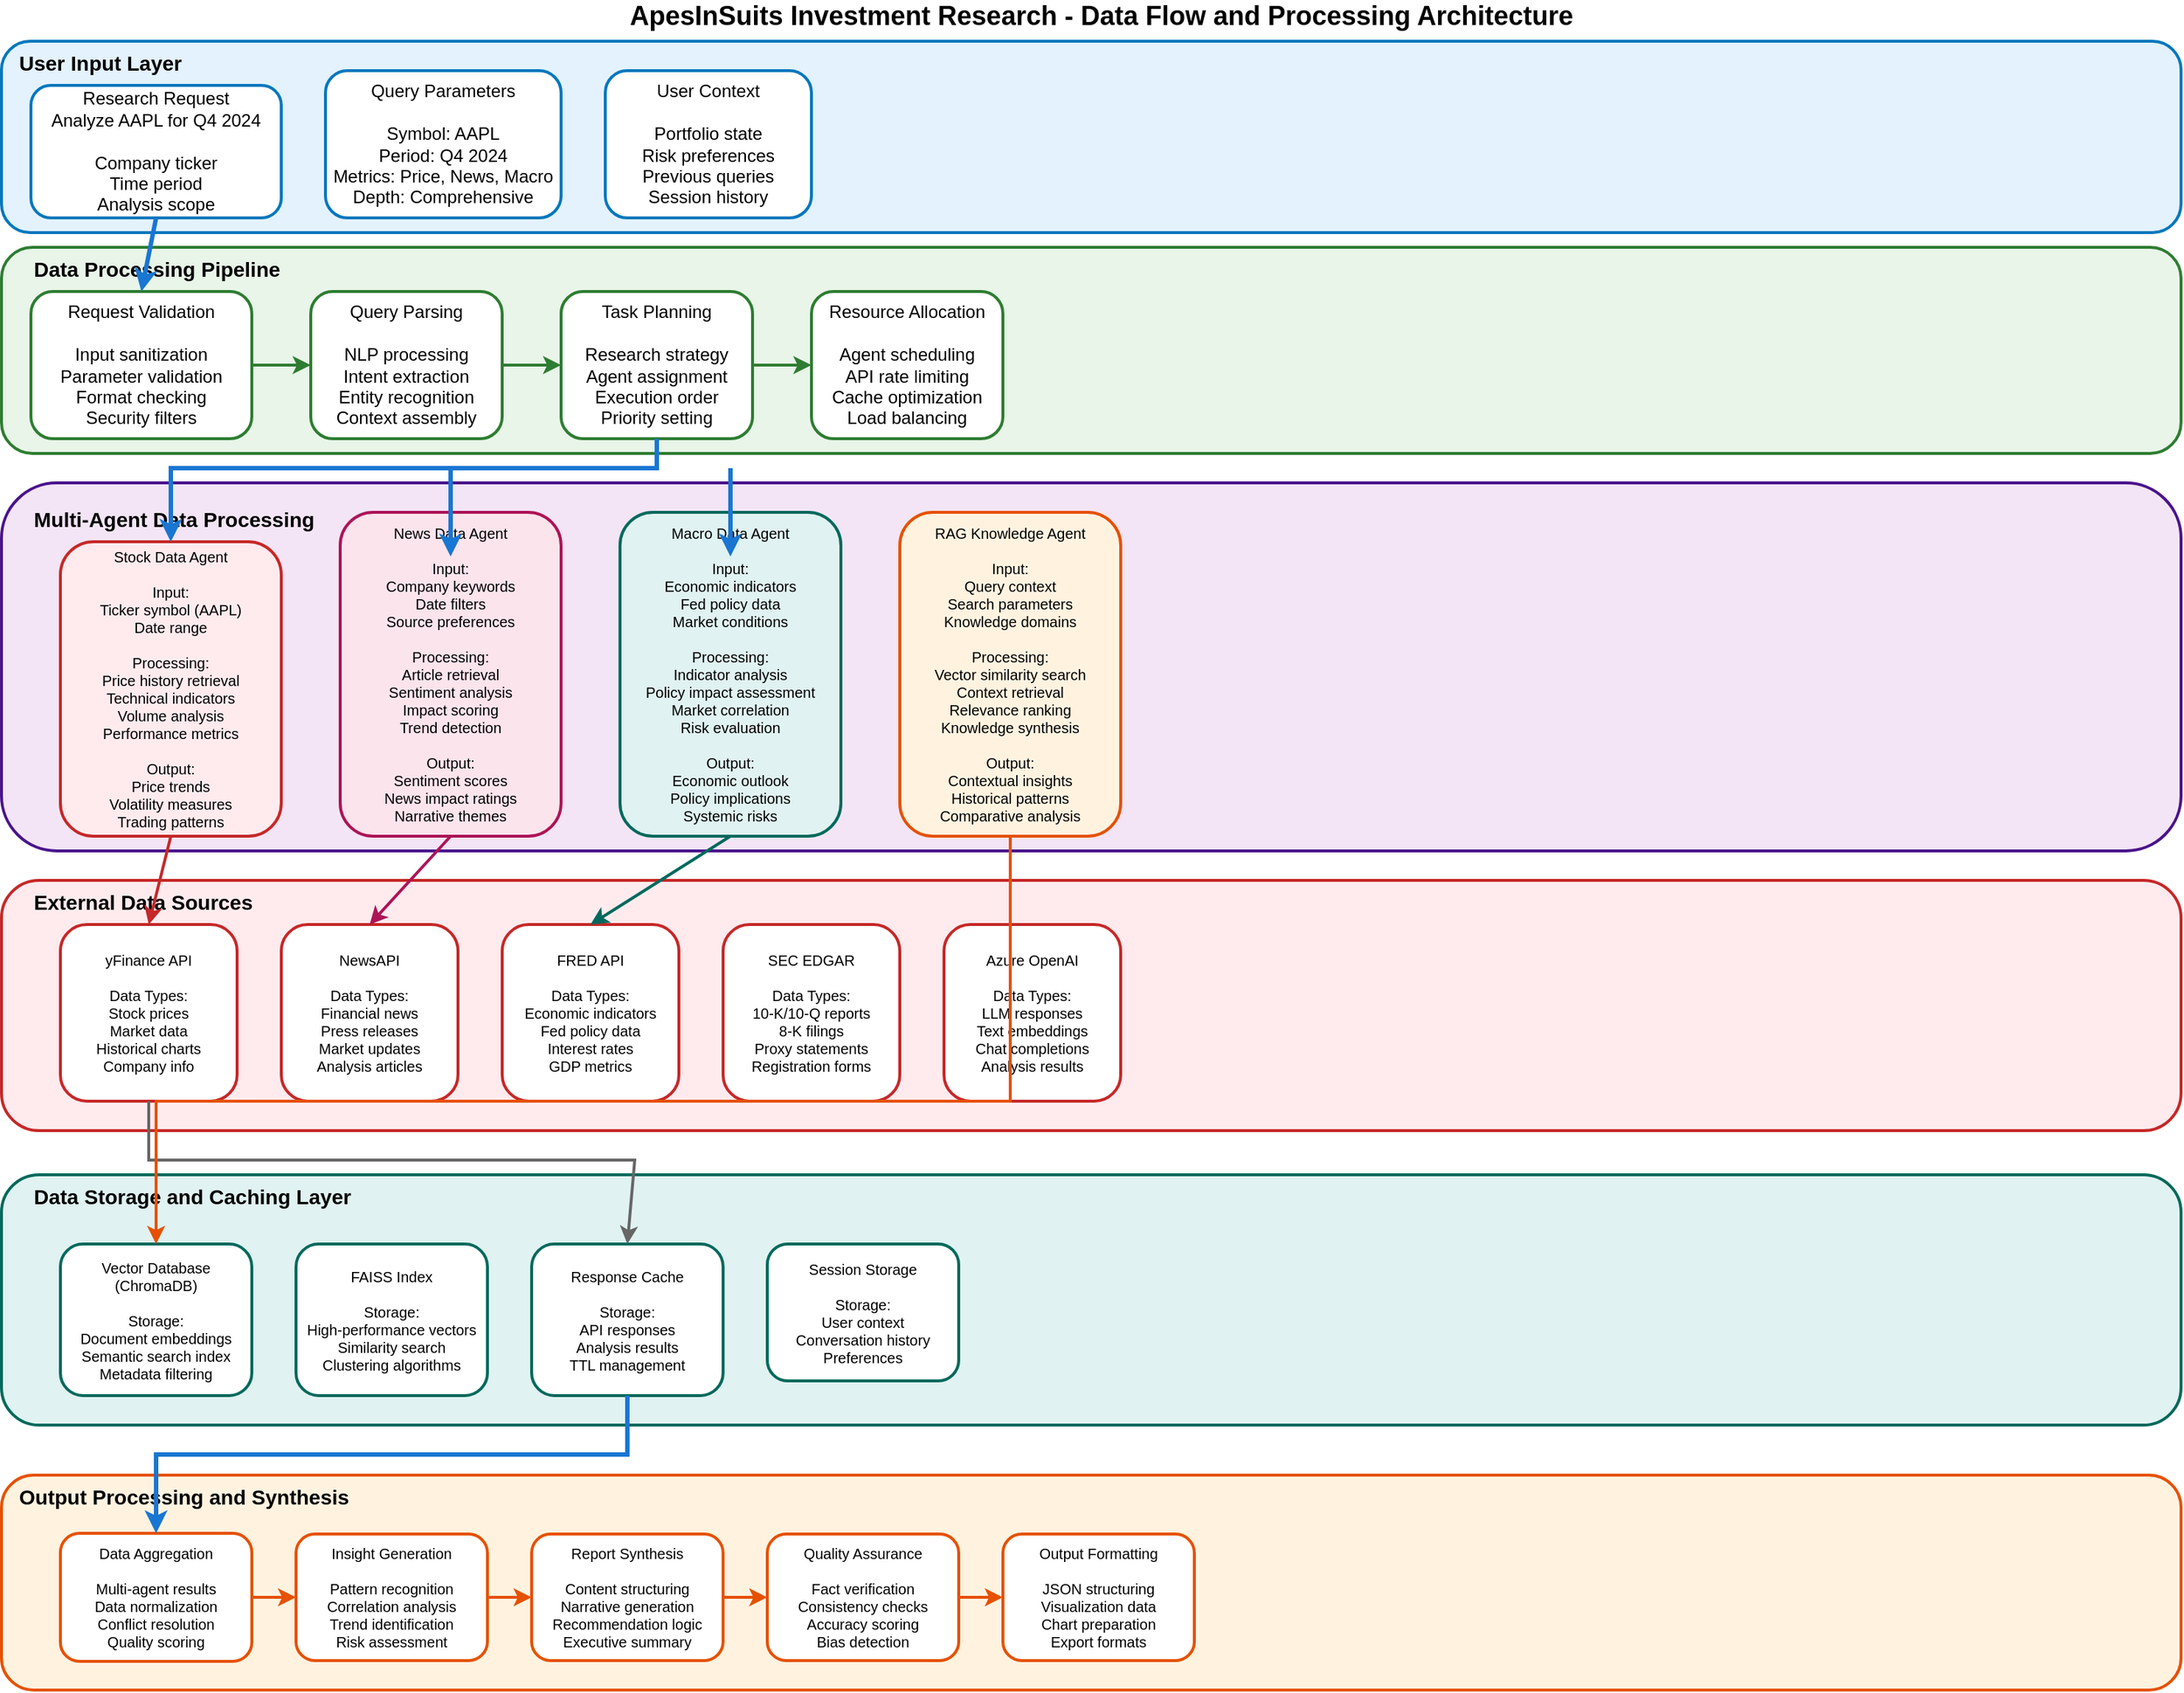 <mxfile>
    <diagram name="Data Flow Architecture" id="data-flow-diagram">
        <mxGraphModel dx="2070" dy="742" grid="1" gridSize="10" guides="1" tooltips="1" connect="1" arrows="1" fold="1" page="1" pageScale="1" pageWidth="1654" pageHeight="1169" math="0" shadow="0">
            <root>
                <mxCell id="0"/>
                <mxCell id="1" parent="0"/>
                <mxCell id="title" value="ApesInSuits Investment Research - Data Flow and Processing Architecture" style="text;html=1;strokeColor=none;fillColor=none;align=center;verticalAlign=middle;whiteSpace=wrap;rounded=0;fontSize=18;fontStyle=1" parent="1" vertex="1">
                    <mxGeometry x="327" y="18" width="1000" height="10" as="geometry"/>
                </mxCell>
                <mxCell id="input-container" value="" style="rounded=1;whiteSpace=wrap;html=1;fillColor=#E3F2FD;strokeColor=#0277BD;strokeWidth=2;" parent="1" vertex="1">
                    <mxGeometry x="80" y="40" width="1480" height="130" as="geometry"/>
                </mxCell>
                <mxCell id="input-title" value="User Input Layer" style="text;html=1;strokeColor=none;fillColor=none;align=left;verticalAlign=top;whiteSpace=wrap;rounded=0;fontSize=14;fontStyle=1" parent="1" vertex="1">
                    <mxGeometry x="90" y="40" width="140" height="20" as="geometry"/>
                </mxCell>
                <mxCell id="user-request" value="Research Request&#xa;Analyze AAPL for Q4 2024&#xa;&#xa;Company ticker&#xa;Time period&#xa;Analysis scope" style="rounded=1;whiteSpace=wrap;html=1;fillColor=#FFFFFF;strokeColor=#0277BD;strokeWidth=2;" parent="1" vertex="1">
                    <mxGeometry x="100" y="70" width="170" height="90" as="geometry"/>
                </mxCell>
                <mxCell id="query-params" value="Query Parameters&#xa;&#xa;Symbol: AAPL&#xa;Period: Q4 2024&#xa;Metrics: Price, News, Macro&#xa;Depth: Comprehensive" style="rounded=1;whiteSpace=wrap;html=1;fillColor=#FFFFFF;strokeColor=#0277BD;strokeWidth=2;" parent="1" vertex="1">
                    <mxGeometry x="300" y="60" width="160" height="100" as="geometry"/>
                </mxCell>
                <mxCell id="user-context" value="User Context&#xa;&#xa;Portfolio state&#xa;Risk preferences&#xa;Previous queries&#xa;Session history" style="rounded=1;whiteSpace=wrap;html=1;fillColor=#FFFFFF;strokeColor=#0277BD;strokeWidth=2;" parent="1" vertex="1">
                    <mxGeometry x="490" y="60" width="140" height="100" as="geometry"/>
                </mxCell>
                <mxCell id="pipeline-container" value="" style="rounded=1;whiteSpace=wrap;html=1;fillColor=#E8F5E8;strokeColor=#2E7D32;strokeWidth=2;" parent="1" vertex="1">
                    <mxGeometry x="80" y="180" width="1480" height="140" as="geometry"/>
                </mxCell>
                <mxCell id="pipeline-title" value="Data Processing Pipeline" style="text;html=1;strokeColor=none;fillColor=none;align=left;verticalAlign=top;whiteSpace=wrap;rounded=0;fontSize=14;fontStyle=1" parent="1" vertex="1">
                    <mxGeometry x="100" y="180" width="180" height="20" as="geometry"/>
                </mxCell>
                <mxCell id="request-validation" value="Request Validation&#xa;&#xa;Input sanitization&#xa;Parameter validation&#xa;Format checking&#xa;Security filters" style="rounded=1;whiteSpace=wrap;html=1;fillColor=#FFFFFF;strokeColor=#2E7D32;strokeWidth=2;" parent="1" vertex="1">
                    <mxGeometry x="100" y="210" width="150" height="100" as="geometry"/>
                </mxCell>
                <mxCell id="query-parsing" value="Query Parsing&#xa;&#xa;NLP processing&#xa;Intent extraction&#xa;Entity recognition&#xa;Context assembly" style="rounded=1;whiteSpace=wrap;html=1;fillColor=#FFFFFF;strokeColor=#2E7D32;strokeWidth=2;" parent="1" vertex="1">
                    <mxGeometry x="290" y="210" width="130" height="100" as="geometry"/>
                </mxCell>
                <mxCell id="task-planning" value="Task Planning&#xa;&#xa;Research strategy&#xa;Agent assignment&#xa;Execution order&#xa;Priority setting" style="rounded=1;whiteSpace=wrap;html=1;fillColor=#FFFFFF;strokeColor=#2E7D32;strokeWidth=2;" parent="1" vertex="1">
                    <mxGeometry x="460" y="210" width="130" height="100" as="geometry"/>
                </mxCell>
                <mxCell id="resource-allocation" value="Resource Allocation&#xa;&#xa;Agent scheduling&#xa;API rate limiting&#xa;Cache optimization&#xa;Load balancing" style="rounded=1;whiteSpace=wrap;html=1;fillColor=#FFFFFF;strokeColor=#2E7D32;strokeWidth=2;" parent="1" vertex="1">
                    <mxGeometry x="630" y="210" width="130" height="100" as="geometry"/>
                </mxCell>
                <mxCell id="agents-container" value="" style="rounded=1;whiteSpace=wrap;html=1;fillColor=#F3E5F5;strokeColor=#4A148C;strokeWidth=2;" parent="1" vertex="1">
                    <mxGeometry x="80" y="340" width="1480" height="250" as="geometry"/>
                </mxCell>
                <mxCell id="agents-title" value="Multi-Agent Data Processing" style="text;html=1;strokeColor=none;fillColor=none;align=left;verticalAlign=top;whiteSpace=wrap;rounded=0;fontSize=14;fontStyle=1" parent="1" vertex="1">
                    <mxGeometry x="100" y="350" width="200" height="20" as="geometry"/>
                </mxCell>
                <mxCell id="stock-processing" value="Stock Data Agent&#xa;&#xa;Input:&#xa;Ticker symbol (AAPL)&#xa;Date range&#xa;&#xa;Processing:&#xa;Price history retrieval&#xa;Technical indicators&#xa;Volume analysis&#xa;Performance metrics&#xa;&#xa;Output:&#xa;Price trends&#xa;Volatility measures&#xa;Trading patterns" style="rounded=1;whiteSpace=wrap;html=1;fillColor=#FFEBEE;strokeColor=#C62828;strokeWidth=2;fontSize=10;" parent="1" vertex="1">
                    <mxGeometry x="120" y="380" width="150" height="200" as="geometry"/>
                </mxCell>
                <mxCell id="news-processing" value="News Data Agent&#xa;&#xa;Input:&#xa;Company keywords&#xa;Date filters&#xa;Source preferences&#xa;&#xa;Processing:&#xa;Article retrieval&#xa;Sentiment analysis&#xa;Impact scoring&#xa;Trend detection&#xa;&#xa;Output:&#xa;Sentiment scores&#xa;News impact ratings&#xa;Narrative themes" style="rounded=1;whiteSpace=wrap;html=1;fillColor=#FCE4EC;strokeColor=#AD1457;strokeWidth=2;fontSize=10;" parent="1" vertex="1">
                    <mxGeometry x="310" y="360" width="150" height="220" as="geometry"/>
                </mxCell>
                <mxCell id="macro-processing" value="Macro Data Agent&#xa;&#xa;Input:&#xa;Economic indicators&#xa;Fed policy data&#xa;Market conditions&#xa;&#xa;Processing:&#xa;Indicator analysis&#xa;Policy impact assessment&#xa;Market correlation&#xa;Risk evaluation&#xa;&#xa;Output:&#xa;Economic outlook&#xa;Policy implications&#xa;Systemic risks" style="rounded=1;whiteSpace=wrap;html=1;fillColor=#E0F2F1;strokeColor=#00695C;strokeWidth=2;fontSize=10;" parent="1" vertex="1">
                    <mxGeometry x="500" y="360" width="150" height="220" as="geometry"/>
                </mxCell>
                <mxCell id="rag-processing" value="RAG Knowledge Agent&#xa;&#xa;Input:&#xa;Query context&#xa;Search parameters&#xa;Knowledge domains&#xa;&#xa;Processing:&#xa;Vector similarity search&#xa;Context retrieval&#xa;Relevance ranking&#xa;Knowledge synthesis&#xa;&#xa;Output:&#xa;Contextual insights&#xa;Historical patterns&#xa;Comparative analysis" style="rounded=1;whiteSpace=wrap;html=1;fillColor=#FFF3E0;strokeColor=#E65100;strokeWidth=2;fontSize=10;" parent="1" vertex="1">
                    <mxGeometry x="690" y="360" width="150" height="220" as="geometry"/>
                </mxCell>
                <mxCell id="sources-container" value="" style="rounded=1;whiteSpace=wrap;html=1;fillColor=#FFEBEE;strokeColor=#C62828;strokeWidth=2;" parent="1" vertex="1">
                    <mxGeometry x="80" y="610" width="1480" height="170" as="geometry"/>
                </mxCell>
                <mxCell id="sources-title" value="External Data Sources" style="text;html=1;strokeColor=none;fillColor=none;align=left;verticalAlign=top;whiteSpace=wrap;rounded=0;fontSize=14;fontStyle=1" parent="1" vertex="1">
                    <mxGeometry x="100" y="610" width="160" height="20" as="geometry"/>
                </mxCell>
                <mxCell id="yfinance-api" value="yFinance API&#xa;&#xa;Data Types:&#xa;Stock prices&#xa;Market data&#xa;Historical charts&#xa;Company info" style="rounded=1;whiteSpace=wrap;html=1;fillColor=#FFFFFF;strokeColor=#C62828;strokeWidth=2;fontSize=10;" parent="1" vertex="1">
                    <mxGeometry x="120" y="640" width="120" height="120" as="geometry"/>
                </mxCell>
                <mxCell id="newsapi" value="NewsAPI&#xa;&#xa;Data Types:&#xa;Financial news&#xa;Press releases&#xa;Market updates&#xa;Analysis articles" style="rounded=1;whiteSpace=wrap;html=1;fillColor=#FFFFFF;strokeColor=#C62828;strokeWidth=2;fontSize=10;" parent="1" vertex="1">
                    <mxGeometry x="270" y="640" width="120" height="120" as="geometry"/>
                </mxCell>
                <mxCell id="fred-api" value="FRED API&#xa;&#xa;Data Types:&#xa;Economic indicators&#xa;Fed policy data&#xa;Interest rates&#xa;GDP metrics" style="rounded=1;whiteSpace=wrap;html=1;fillColor=#FFFFFF;strokeColor=#C62828;strokeWidth=2;fontSize=10;" parent="1" vertex="1">
                    <mxGeometry x="420" y="640" width="120" height="120" as="geometry"/>
                </mxCell>
                <mxCell id="sec-edgar" value="SEC EDGAR&#xa;&#xa;Data Types:&#xa;10-K/10-Q reports&#xa;8-K filings&#xa;Proxy statements&#xa;Registration forms" style="rounded=1;whiteSpace=wrap;html=1;fillColor=#FFFFFF;strokeColor=#C62828;strokeWidth=2;fontSize=10;" parent="1" vertex="1">
                    <mxGeometry x="570" y="640" width="120" height="120" as="geometry"/>
                </mxCell>
                <mxCell id="azure-openai" value="Azure OpenAI&#xa;&#xa;Data Types:&#xa;LLM responses&#xa;Text embeddings&#xa;Chat completions&#xa;Analysis results" style="rounded=1;whiteSpace=wrap;html=1;fillColor=#FFFFFF;strokeColor=#C62828;strokeWidth=2;fontSize=10;" parent="1" vertex="1">
                    <mxGeometry x="720" y="640" width="120" height="120" as="geometry"/>
                </mxCell>
                <mxCell id="storage-container" value="" style="rounded=1;whiteSpace=wrap;html=1;fillColor=#E0F2F1;strokeColor=#00695C;strokeWidth=2;" parent="1" vertex="1">
                    <mxGeometry x="80" y="810" width="1480" height="170" as="geometry"/>
                </mxCell>
                <mxCell id="storage-title" value="Data Storage and Caching Layer" style="text;html=1;strokeColor=none;fillColor=none;align=left;verticalAlign=top;whiteSpace=wrap;rounded=0;fontSize=14;fontStyle=1" parent="1" vertex="1">
                    <mxGeometry x="100" y="810" width="290" height="20" as="geometry"/>
                </mxCell>
                <mxCell id="vector-db" value="Vector Database&#xa;(ChromaDB)&#xa;&#xa;Storage:&#xa;Document embeddings&#xa;Semantic search index&#xa;Metadata filtering" style="rounded=1;whiteSpace=wrap;html=1;fillColor=#FFFFFF;strokeColor=#00695C;strokeWidth=2;fontSize=10;" parent="1" vertex="1">
                    <mxGeometry x="120" y="857" width="130" height="103" as="geometry"/>
                </mxCell>
                <mxCell id="faiss-index" value="FAISS Index&#xa;&#xa;Storage:&#xa;High-performance vectors&#xa;Similarity search&#xa;Clustering algorithms" style="rounded=1;whiteSpace=wrap;html=1;fillColor=#FFFFFF;strokeColor=#00695C;strokeWidth=2;fontSize=10;" parent="1" vertex="1">
                    <mxGeometry x="280" y="857" width="130" height="103" as="geometry"/>
                </mxCell>
                <mxCell id="response-cache" value="Response Cache&#xa;&#xa;Storage:&#xa;API responses&#xa;Analysis results&#xa;TTL management" style="rounded=1;whiteSpace=wrap;html=1;fillColor=#FFFFFF;strokeColor=#00695C;strokeWidth=2;fontSize=10;" parent="1" vertex="1">
                    <mxGeometry x="440" y="857" width="130" height="103" as="geometry"/>
                </mxCell>
                <mxCell id="session-storage" value="Session Storage&#xa;&#xa;Storage:&#xa;User context&#xa;Conversation history&#xa;Preferences" style="rounded=1;whiteSpace=wrap;html=1;fillColor=#FFFFFF;strokeColor=#00695C;strokeWidth=2;fontSize=10;" parent="1" vertex="1">
                    <mxGeometry x="600" y="857" width="130" height="93" as="geometry"/>
                </mxCell>
                <mxCell id="output-container" value="" style="rounded=1;whiteSpace=wrap;html=1;fillColor=#FFF3E0;strokeColor=#E65100;strokeWidth=2;" parent="1" vertex="1">
                    <mxGeometry x="80" y="1014" width="1480" height="146" as="geometry"/>
                </mxCell>
                <mxCell id="output-title" value="Output Processing and Synthesis" style="text;html=1;strokeColor=none;fillColor=none;align=left;verticalAlign=top;whiteSpace=wrap;rounded=0;fontSize=14;fontStyle=1" parent="1" vertex="1">
                    <mxGeometry x="90" y="1014" width="340" height="20" as="geometry"/>
                </mxCell>
                <mxCell id="data-aggregation" value="Data Aggregation&#xa;&#xa;Multi-agent results&#xa;Data normalization&#xa;Conflict resolution&#xa;Quality scoring" style="rounded=1;whiteSpace=wrap;html=1;fillColor=#FFFFFF;strokeColor=#E65100;strokeWidth=2;fontSize=10;" parent="1" vertex="1">
                    <mxGeometry x="120" y="1053.5" width="130" height="87" as="geometry"/>
                </mxCell>
                <mxCell id="insight-generation" value="Insight Generation&#xa;&#xa;Pattern recognition&#xa;Correlation analysis&#xa;Trend identification&#xa;Risk assessment" style="rounded=1;whiteSpace=wrap;html=1;fillColor=#FFFFFF;strokeColor=#E65100;strokeWidth=2;fontSize=10;" parent="1" vertex="1">
                    <mxGeometry x="280" y="1054" width="130" height="86" as="geometry"/>
                </mxCell>
                <mxCell id="report-synthesis" value="Report Synthesis&#xa;&#xa;Content structuring&#xa;Narrative generation&#xa;Recommendation logic&#xa;Executive summary" style="rounded=1;whiteSpace=wrap;html=1;fillColor=#FFFFFF;strokeColor=#E65100;strokeWidth=2;fontSize=10;" parent="1" vertex="1">
                    <mxGeometry x="440" y="1054" width="130" height="86" as="geometry"/>
                </mxCell>
                <mxCell id="quality-assurance" value="Quality Assurance&#xa;&#xa;Fact verification&#xa;Consistency checks&#xa;Accuracy scoring&#xa;Bias detection" style="rounded=1;whiteSpace=wrap;html=1;fillColor=#FFFFFF;strokeColor=#E65100;strokeWidth=2;fontSize=10;" parent="1" vertex="1">
                    <mxGeometry x="600" y="1054" width="130" height="86" as="geometry"/>
                </mxCell>
                <mxCell id="output-formatting" value="Output Formatting&#xa;&#xa;JSON structuring&#xa;Visualization data&#xa;Chart preparation&#xa;Export formats" style="rounded=1;whiteSpace=wrap;html=1;fillColor=#FFFFFF;strokeColor=#E65100;strokeWidth=2;fontSize=10;" parent="1" vertex="1">
                    <mxGeometry x="760" y="1054" width="130" height="86" as="geometry"/>
                </mxCell>
                <mxCell id="flow1" value="" style="endArrow=classic;html=1;rounded=0;exitX=0.5;exitY=1;entryX=0.5;entryY=0;strokeColor=#1976D2;strokeWidth=3;" parent="1" source="user-request" target="request-validation" edge="1">
                    <mxGeometry width="50" height="50" relative="1" as="geometry">
                        <mxPoint x="190" y="190" as="sourcePoint"/>
                        <mxPoint x="185" y="230" as="targetPoint"/>
                    </mxGeometry>
                </mxCell>
                <mxCell id="flow2" value="" style="endArrow=classic;html=1;rounded=0;exitX=1;exitY=0.5;entryX=0;entryY=0.5;strokeColor=#2E7D32;strokeWidth=2;" parent="1" source="request-validation" target="query-parsing" edge="1">
                    <mxGeometry width="50" height="50" relative="1" as="geometry">
                        <mxPoint x="250" y="270" as="sourcePoint"/>
                        <mxPoint x="290" y="270" as="targetPoint"/>
                    </mxGeometry>
                </mxCell>
                <mxCell id="flow3" value="" style="endArrow=classic;html=1;rounded=0;exitX=1;exitY=0.5;entryX=0;entryY=0.5;strokeColor=#2E7D32;strokeWidth=2;" parent="1" source="query-parsing" target="task-planning" edge="1">
                    <mxGeometry width="50" height="50" relative="1" as="geometry">
                        <mxPoint x="420" y="270" as="sourcePoint"/>
                        <mxPoint x="460" y="270" as="targetPoint"/>
                    </mxGeometry>
                </mxCell>
                <mxCell id="flow4" value="" style="endArrow=classic;html=1;rounded=0;exitX=1;exitY=0.5;entryX=0;entryY=0.5;strokeColor=#2E7D32;strokeWidth=2;" parent="1" source="task-planning" target="resource-allocation" edge="1">
                    <mxGeometry width="50" height="50" relative="1" as="geometry">
                        <mxPoint x="590" y="270" as="sourcePoint"/>
                        <mxPoint x="630" y="270" as="targetPoint"/>
                    </mxGeometry>
                </mxCell>
                <mxCell id="flow5" value="" style="endArrow=classic;html=1;rounded=0;exitX=0.5;exitY=1;entryX=0.5;entryY=0;strokeColor=#1976D2;strokeWidth=3;" parent="1" source="task-planning" target="stock-processing" edge="1">
                    <mxGeometry width="50" height="50" relative="1" as="geometry">
                        <mxPoint x="525" y="310" as="sourcePoint"/>
                        <mxPoint x="195" y="390" as="targetPoint"/>
                        <Array as="points">
                            <mxPoint x="525" y="330"/>
                            <mxPoint x="195" y="330"/>
                        </Array>
                    </mxGeometry>
                </mxCell>
                <mxCell id="flow6" value="" style="endArrow=classic;html=1;rounded=0;strokeColor=#1976D2;strokeWidth=3;" parent="1" edge="1">
                    <mxGeometry width="50" height="50" relative="1" as="geometry">
                        <mxPoint x="385" y="330" as="sourcePoint"/>
                        <mxPoint x="385" y="390" as="targetPoint"/>
                    </mxGeometry>
                </mxCell>
                <mxCell id="flow7" value="" style="endArrow=classic;html=1;rounded=0;strokeColor=#1976D2;strokeWidth=3;" parent="1" edge="1">
                    <mxGeometry width="50" height="50" relative="1" as="geometry">
                        <mxPoint x="575" y="330" as="sourcePoint"/>
                        <mxPoint x="575" y="390" as="targetPoint"/>
                    </mxGeometry>
                </mxCell>
                <mxCell id="flow8" value="" style="endArrow=classic;html=1;rounded=0;exitX=0.5;exitY=1;entryX=0.5;entryY=0;strokeColor=#C62828;strokeWidth=2;" parent="1" source="stock-processing" target="yfinance-api" edge="1">
                    <mxGeometry width="50" height="50" relative="1" as="geometry">
                        <mxPoint x="195" y="550" as="sourcePoint"/>
                        <mxPoint x="180" y="630" as="targetPoint"/>
                    </mxGeometry>
                </mxCell>
                <mxCell id="flow9" value="" style="endArrow=classic;html=1;rounded=0;exitX=0.5;exitY=1;entryX=0.5;entryY=0;strokeColor=#AD1457;strokeWidth=2;" parent="1" source="news-processing" target="newsapi" edge="1">
                    <mxGeometry width="50" height="50" relative="1" as="geometry">
                        <mxPoint x="385" y="550" as="sourcePoint"/>
                        <mxPoint x="330" y="630" as="targetPoint"/>
                    </mxGeometry>
                </mxCell>
                <mxCell id="flow10" value="" style="endArrow=classic;html=1;rounded=0;exitX=0.5;exitY=1;entryX=0.5;entryY=0;strokeColor=#00695C;strokeWidth=2;" parent="1" source="macro-processing" target="fred-api" edge="1">
                    <mxGeometry width="50" height="50" relative="1" as="geometry">
                        <mxPoint x="575" y="550" as="sourcePoint"/>
                        <mxPoint x="480" y="630" as="targetPoint"/>
                    </mxGeometry>
                </mxCell>
                <mxCell id="flow11" value="" style="endArrow=classic;html=1;rounded=0;exitX=0.5;exitY=1;entryX=0.5;entryY=0;strokeColor=#666666;strokeWidth=2;" parent="1" source="yfinance-api" target="response-cache" edge="1">
                    <mxGeometry width="50" height="50" relative="1" as="geometry">
                        <mxPoint x="180" y="710" as="sourcePoint"/>
                        <mxPoint x="505" y="790" as="targetPoint"/>
                        <Array as="points">
                            <mxPoint x="180" y="780"/>
                            <mxPoint x="180" y="800"/>
                            <mxPoint x="260" y="800"/>
                            <mxPoint x="510" y="800"/>
                        </Array>
                    </mxGeometry>
                </mxCell>
                <mxCell id="flow13" value="" style="endArrow=classic;html=1;rounded=0;exitX=0.5;exitY=1;entryX=0.5;entryY=0;strokeColor=#E65100;strokeWidth=2;" parent="1" source="rag-processing" target="vector-db" edge="1">
                    <mxGeometry width="50" height="50" relative="1" as="geometry">
                        <mxPoint x="765" y="550" as="sourcePoint"/>
                        <mxPoint x="185" y="790" as="targetPoint"/>
                        <Array as="points">
                            <mxPoint x="765" y="760"/>
                            <mxPoint x="185" y="760"/>
                        </Array>
                    </mxGeometry>
                </mxCell>
                <mxCell id="flow14" value="" style="endArrow=classic;html=1;rounded=0;exitX=0.5;exitY=1;entryX=0.5;entryY=0;strokeColor=#1976D2;strokeWidth=3;" parent="1" source="response-cache" target="data-aggregation" edge="1">
                    <mxGeometry width="50" height="50" relative="1" as="geometry">
                        <mxPoint x="505" y="870" as="sourcePoint"/>
                        <mxPoint x="185" y="950" as="targetPoint"/>
                        <Array as="points">
                            <mxPoint x="505" y="1000"/>
                            <mxPoint x="340" y="1000"/>
                            <mxPoint x="185" y="1000"/>
                        </Array>
                    </mxGeometry>
                </mxCell>
                <mxCell id="flow15" value="" style="endArrow=classic;html=1;rounded=0;exitX=1;exitY=0.5;entryX=0;entryY=0.5;strokeColor=#E65100;strokeWidth=2;" parent="1" source="data-aggregation" target="insight-generation" edge="1">
                    <mxGeometry width="50" height="50" relative="1" as="geometry">
                        <mxPoint x="250" y="990" as="sourcePoint"/>
                        <mxPoint x="280" y="990" as="targetPoint"/>
                    </mxGeometry>
                </mxCell>
                <mxCell id="flow16" value="" style="endArrow=classic;html=1;rounded=0;exitX=1;exitY=0.5;entryX=0;entryY=0.5;strokeColor=#E65100;strokeWidth=2;" parent="1" source="insight-generation" target="report-synthesis" edge="1">
                    <mxGeometry width="50" height="50" relative="1" as="geometry">
                        <mxPoint x="410" y="990" as="sourcePoint"/>
                        <mxPoint x="440" y="990" as="targetPoint"/>
                    </mxGeometry>
                </mxCell>
                <mxCell id="flow17" value="" style="endArrow=classic;html=1;rounded=0;exitX=1;exitY=0.5;entryX=0;entryY=0.5;strokeColor=#E65100;strokeWidth=2;" parent="1" source="report-synthesis" target="quality-assurance" edge="1">
                    <mxGeometry width="50" height="50" relative="1" as="geometry">
                        <mxPoint x="570" y="990" as="sourcePoint"/>
                        <mxPoint x="600" y="990" as="targetPoint"/>
                    </mxGeometry>
                </mxCell>
                <mxCell id="flow18" value="" style="endArrow=classic;html=1;rounded=0;exitX=1;exitY=0.5;entryX=0;entryY=0.5;strokeColor=#E65100;strokeWidth=2;" parent="1" source="quality-assurance" target="output-formatting" edge="1">
                    <mxGeometry width="50" height="50" relative="1" as="geometry">
                        <mxPoint x="730" y="990" as="sourcePoint"/>
                        <mxPoint x="760" y="990" as="targetPoint"/>
                    </mxGeometry>
                </mxCell>
            </root>
        </mxGraphModel>
    </diagram>
</mxfile>